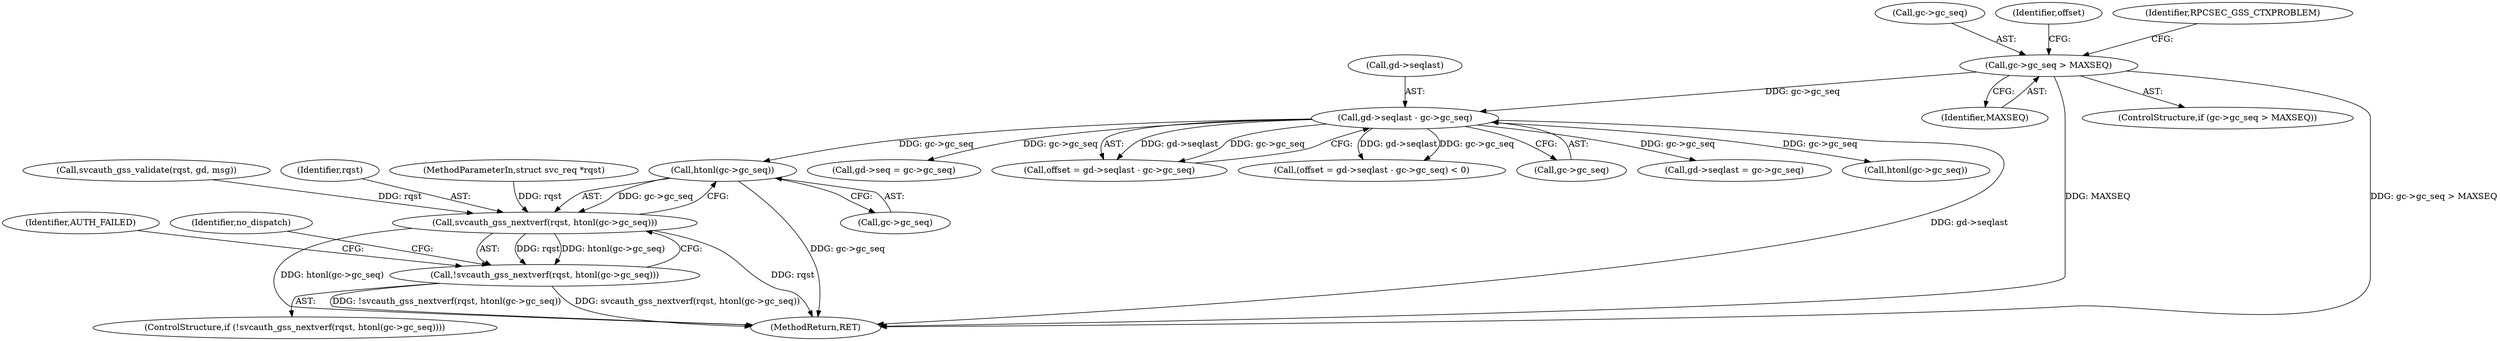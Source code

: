 digraph "0_krb5_5bb8a6b9c9eb8dd22bc9526751610aaa255ead9c@pointer" {
"1000557" [label="(Call,htonl(gc->gc_seq))"];
"1000334" [label="(Call,gd->seqlast - gc->gc_seq)"];
"1000323" [label="(Call,gc->gc_seq > MAXSEQ)"];
"1000555" [label="(Call,svcauth_gss_nextverf(rqst, htonl(gc->gc_seq)))"];
"1000554" [label="(Call,!svcauth_gss_nextverf(rqst, htonl(gc->gc_seq)))"];
"1000327" [label="(Identifier,MAXSEQ)"];
"1000334" [label="(Call,gd->seqlast - gc->gc_seq)"];
"1000555" [label="(Call,svcauth_gss_nextverf(rqst, htonl(gc->gc_seq)))"];
"1000565" [label="(Identifier,no_dispatch)"];
"1000554" [label="(Call,!svcauth_gss_nextverf(rqst, htonl(gc->gc_seq)))"];
"1000323" [label="(Call,gc->gc_seq > MAXSEQ)"];
"1000110" [label="(MethodParameterIn,struct svc_req *rqst)"];
"1000553" [label="(ControlStructure,if (!svcauth_gss_nextverf(rqst, htonl(gc->gc_seq))))"];
"1000387" [label="(Call,gd->seq = gc->gc_seq)"];
"1000332" [label="(Call,offset = gd->seqlast - gc->gc_seq)"];
"1000558" [label="(Call,gc->gc_seq)"];
"1000331" [label="(Call,(offset = gd->seqlast - gc->gc_seq) < 0)"];
"1000557" [label="(Call,htonl(gc->gc_seq))"];
"1000547" [label="(Call,svcauth_gss_validate(rqst, gd, msg))"];
"1000324" [label="(Call,gc->gc_seq)"];
"1000333" [label="(Identifier,offset)"];
"1000329" [label="(Identifier,RPCSEC_GSS_CTXPROBLEM)"];
"1000562" [label="(Identifier,AUTH_FAILED)"];
"1000322" [label="(ControlStructure,if (gc->gc_seq > MAXSEQ))"];
"1000616" [label="(MethodReturn,RET)"];
"1000338" [label="(Call,gc->gc_seq)"];
"1000335" [label="(Call,gd->seqlast)"];
"1000343" [label="(Call,gd->seqlast = gc->gc_seq)"];
"1000529" [label="(Call,htonl(gc->gc_seq))"];
"1000556" [label="(Identifier,rqst)"];
"1000557" -> "1000555"  [label="AST: "];
"1000557" -> "1000558"  [label="CFG: "];
"1000558" -> "1000557"  [label="AST: "];
"1000555" -> "1000557"  [label="CFG: "];
"1000557" -> "1000616"  [label="DDG: gc->gc_seq"];
"1000557" -> "1000555"  [label="DDG: gc->gc_seq"];
"1000334" -> "1000557"  [label="DDG: gc->gc_seq"];
"1000334" -> "1000332"  [label="AST: "];
"1000334" -> "1000338"  [label="CFG: "];
"1000335" -> "1000334"  [label="AST: "];
"1000338" -> "1000334"  [label="AST: "];
"1000332" -> "1000334"  [label="CFG: "];
"1000334" -> "1000616"  [label="DDG: gd->seqlast"];
"1000334" -> "1000331"  [label="DDG: gd->seqlast"];
"1000334" -> "1000331"  [label="DDG: gc->gc_seq"];
"1000334" -> "1000332"  [label="DDG: gd->seqlast"];
"1000334" -> "1000332"  [label="DDG: gc->gc_seq"];
"1000323" -> "1000334"  [label="DDG: gc->gc_seq"];
"1000334" -> "1000343"  [label="DDG: gc->gc_seq"];
"1000334" -> "1000387"  [label="DDG: gc->gc_seq"];
"1000334" -> "1000529"  [label="DDG: gc->gc_seq"];
"1000323" -> "1000322"  [label="AST: "];
"1000323" -> "1000327"  [label="CFG: "];
"1000324" -> "1000323"  [label="AST: "];
"1000327" -> "1000323"  [label="AST: "];
"1000329" -> "1000323"  [label="CFG: "];
"1000333" -> "1000323"  [label="CFG: "];
"1000323" -> "1000616"  [label="DDG: gc->gc_seq > MAXSEQ"];
"1000323" -> "1000616"  [label="DDG: MAXSEQ"];
"1000555" -> "1000554"  [label="AST: "];
"1000556" -> "1000555"  [label="AST: "];
"1000554" -> "1000555"  [label="CFG: "];
"1000555" -> "1000616"  [label="DDG: htonl(gc->gc_seq)"];
"1000555" -> "1000616"  [label="DDG: rqst"];
"1000555" -> "1000554"  [label="DDG: rqst"];
"1000555" -> "1000554"  [label="DDG: htonl(gc->gc_seq)"];
"1000547" -> "1000555"  [label="DDG: rqst"];
"1000110" -> "1000555"  [label="DDG: rqst"];
"1000554" -> "1000553"  [label="AST: "];
"1000562" -> "1000554"  [label="CFG: "];
"1000565" -> "1000554"  [label="CFG: "];
"1000554" -> "1000616"  [label="DDG: !svcauth_gss_nextverf(rqst, htonl(gc->gc_seq))"];
"1000554" -> "1000616"  [label="DDG: svcauth_gss_nextverf(rqst, htonl(gc->gc_seq))"];
}
